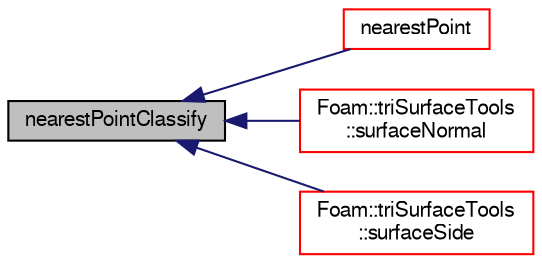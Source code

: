 digraph "nearestPointClassify"
{
  bgcolor="transparent";
  edge [fontname="FreeSans",fontsize="10",labelfontname="FreeSans",labelfontsize="10"];
  node [fontname="FreeSans",fontsize="10",shape=record];
  rankdir="LR";
  Node229 [label="nearestPointClassify",height=0.2,width=0.4,color="black", fillcolor="grey75", style="filled", fontcolor="black"];
  Node229 -> Node230 [dir="back",color="midnightblue",fontsize="10",style="solid",fontname="FreeSans"];
  Node230 [label="nearestPoint",height=0.2,width=0.4,color="red",URL="$a27234.html#a9df50148579ad77925cdac3af3d6bd2d",tooltip="Return nearest point to face. "];
  Node229 -> Node232 [dir="back",color="midnightblue",fontsize="10",style="solid",fontname="FreeSans"];
  Node232 [label="Foam::triSurfaceTools\l::surfaceNormal",height=0.2,width=0.4,color="red",URL="$a25538.html#a5a2f59dd14e51dca5fcbadd65696f1df",tooltip="Triangle (unit) normal. If nearest point to triangle on edge use. "];
  Node229 -> Node237 [dir="back",color="midnightblue",fontsize="10",style="solid",fontname="FreeSans"];
  Node237 [label="Foam::triSurfaceTools\l::surfaceSide",height=0.2,width=0.4,color="red",URL="$a25538.html#ac13accde68c814912f86ae34aacbb439",tooltip="Given nearest point (to sample) on surface determines which side. "];
}
